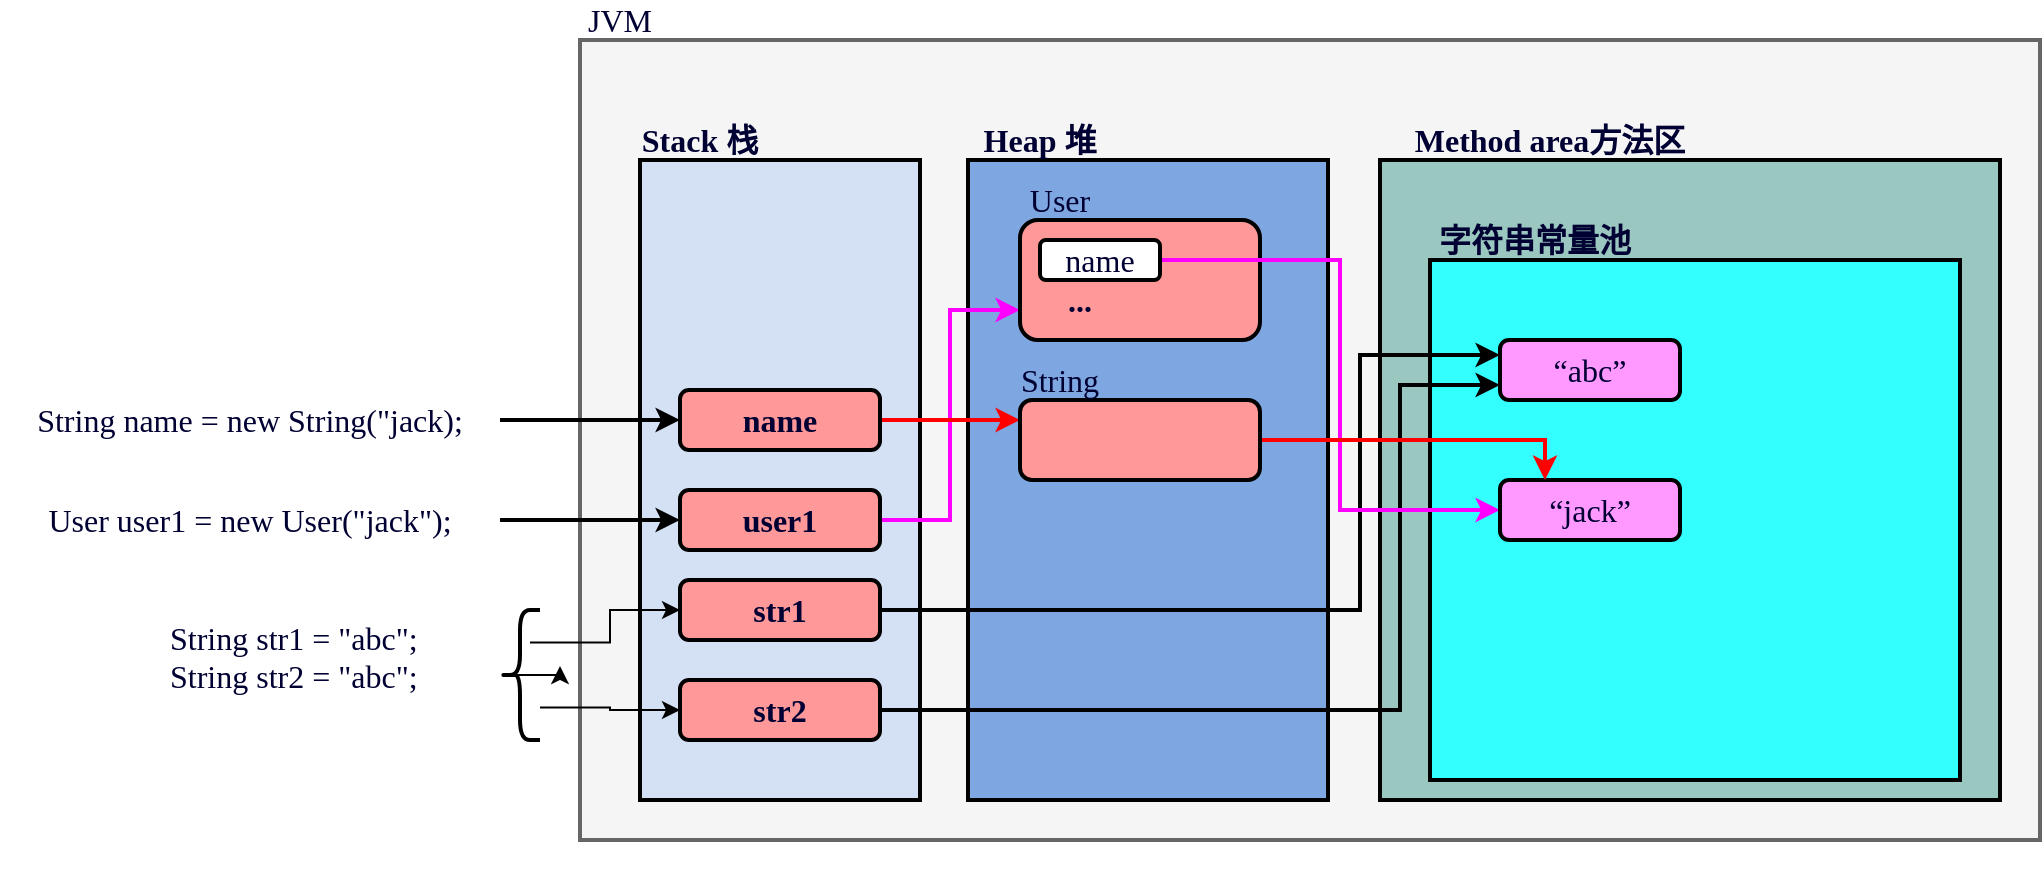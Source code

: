 <mxfile version="14.6.13" type="github"><diagram id="k2z_qx-sg7gXgEqkzFS2" name="第 1 页"><mxGraphModel dx="1695" dy="450" grid="1" gridSize="10" guides="1" tooltips="1" connect="1" arrows="1" fold="1" page="1" pageScale="1" pageWidth="827" pageHeight="1169" math="0" shadow="0"><root><mxCell id="0"/><mxCell id="1" parent="0"/><mxCell id="tdmtr92tu0yut1a1o9f1-2" value="" style="rounded=0;whiteSpace=wrap;html=1;fillColor=#f5f5f5;strokeColor=#666666;fontColor=#333333;strokeWidth=2;" vertex="1" parent="1"><mxGeometry x="40" y="170" width="730" height="400" as="geometry"/></mxCell><mxCell id="tdmtr92tu0yut1a1o9f1-3" value="" style="rounded=0;whiteSpace=wrap;html=1;strokeWidth=2;fillColor=#D4E1F5;" vertex="1" parent="1"><mxGeometry x="70" y="230" width="140" height="320" as="geometry"/></mxCell><mxCell id="tdmtr92tu0yut1a1o9f1-4" value="" style="rounded=0;whiteSpace=wrap;html=1;strokeWidth=2;fillColor=#9AC7BF;" vertex="1" parent="1"><mxGeometry x="440" y="230" width="310" height="320" as="geometry"/></mxCell><mxCell id="tdmtr92tu0yut1a1o9f1-5" value="" style="rounded=0;whiteSpace=wrap;html=1;strokeWidth=2;fillColor=#7EA6E0;" vertex="1" parent="1"><mxGeometry x="234" y="230" width="180" height="320" as="geometry"/></mxCell><mxCell id="tdmtr92tu0yut1a1o9f1-6" value="&lt;b&gt;Stack 栈&lt;/b&gt;" style="text;html=1;strokeColor=none;fillColor=none;align=center;verticalAlign=middle;whiteSpace=wrap;rounded=0;fontFamily=Comic Sans MS;fontSize=16;fontColor=#000033;" vertex="1" parent="1"><mxGeometry x="50" y="210" width="100" height="20" as="geometry"/></mxCell><mxCell id="tdmtr92tu0yut1a1o9f1-7" value="&lt;b&gt;Heap 堆&lt;/b&gt;" style="text;html=1;strokeColor=none;fillColor=none;align=center;verticalAlign=middle;whiteSpace=wrap;rounded=0;fontFamily=Comic Sans MS;fontSize=16;fontColor=#000033;" vertex="1" parent="1"><mxGeometry x="220" y="210" width="100" height="20" as="geometry"/></mxCell><mxCell id="tdmtr92tu0yut1a1o9f1-8" value="&lt;b&gt;Method area方法区&lt;/b&gt;" style="text;html=1;strokeColor=none;fillColor=none;align=center;verticalAlign=middle;whiteSpace=wrap;rounded=0;fontFamily=Comic Sans MS;fontSize=16;fontColor=#000033;" vertex="1" parent="1"><mxGeometry x="430" y="210" width="190" height="20" as="geometry"/></mxCell><mxCell id="tdmtr92tu0yut1a1o9f1-10" value="" style="rounded=0;whiteSpace=wrap;html=1;fontFamily=Comic Sans MS;fontSize=16;fontColor=#000033;fillColor=#33FFFF;gradientColor=none;perimeterSpacing=0;sketch=0;shadow=0;glass=0;strokeWidth=2;" vertex="1" parent="1"><mxGeometry x="465" y="280" width="265" height="260" as="geometry"/></mxCell><mxCell id="tdmtr92tu0yut1a1o9f1-11" value="字符串常量池" style="text;html=1;strokeColor=none;fillColor=none;align=center;verticalAlign=middle;whiteSpace=wrap;rounded=0;shadow=0;glass=0;sketch=0;fontFamily=Comic Sans MS;fontSize=16;fontColor=#000033;fontStyle=1" vertex="1" parent="1"><mxGeometry x="465" y="260" width="105" height="20" as="geometry"/></mxCell><mxCell id="tdmtr92tu0yut1a1o9f1-14" style="edgeStyle=orthogonalEdgeStyle;rounded=0;orthogonalLoop=1;jettySize=auto;html=1;exitX=1;exitY=0.5;exitDx=0;exitDy=0;entryX=0;entryY=0.25;entryDx=0;entryDy=0;fontFamily=Comic Sans MS;fontSize=16;fontColor=#000033;strokeWidth=2;" edge="1" parent="1" source="tdmtr92tu0yut1a1o9f1-12" target="tdmtr92tu0yut1a1o9f1-13"><mxGeometry relative="1" as="geometry"><Array as="points"><mxPoint x="430" y="455"/><mxPoint x="430" y="328"/></Array></mxGeometry></mxCell><mxCell id="tdmtr92tu0yut1a1o9f1-12" value="&lt;span&gt;str1&lt;/span&gt;" style="rounded=1;whiteSpace=wrap;html=1;shadow=0;glass=0;sketch=0;fontFamily=Comic Sans MS;fontSize=16;fontColor=#000033;strokeWidth=2;fillColor=#FF9999;gradientColor=none;fontStyle=1" vertex="1" parent="1"><mxGeometry x="90" y="440" width="100" height="30" as="geometry"/></mxCell><mxCell id="tdmtr92tu0yut1a1o9f1-13" value="“abc”" style="rounded=1;whiteSpace=wrap;html=1;shadow=0;glass=0;sketch=0;fontFamily=Comic Sans MS;fontSize=16;fontColor=#000033;strokeWidth=2;fillColor=#FF99FF;" vertex="1" parent="1"><mxGeometry x="500" y="320" width="90" height="30" as="geometry"/></mxCell><mxCell id="tdmtr92tu0yut1a1o9f1-16" style="edgeStyle=orthogonalEdgeStyle;rounded=0;orthogonalLoop=1;jettySize=auto;html=1;entryX=0;entryY=0.75;entryDx=0;entryDy=0;fontFamily=Comic Sans MS;fontSize=16;fontColor=#000033;strokeWidth=2;" edge="1" parent="1" source="tdmtr92tu0yut1a1o9f1-15" target="tdmtr92tu0yut1a1o9f1-13"><mxGeometry relative="1" as="geometry"><Array as="points"><mxPoint x="450" y="505"/><mxPoint x="450" y="343"/></Array></mxGeometry></mxCell><mxCell id="tdmtr92tu0yut1a1o9f1-15" value="&lt;span&gt;str2&lt;/span&gt;" style="rounded=1;whiteSpace=wrap;html=1;shadow=0;glass=0;sketch=0;fontFamily=Comic Sans MS;fontSize=16;fontColor=#000033;strokeWidth=2;fillColor=#FF9999;gradientColor=none;fontStyle=1" vertex="1" parent="1"><mxGeometry x="90" y="490" width="100" height="30" as="geometry"/></mxCell><mxCell id="tdmtr92tu0yut1a1o9f1-19" style="edgeStyle=orthogonalEdgeStyle;rounded=0;orthogonalLoop=1;jettySize=auto;html=1;exitX=0.1;exitY=0.5;exitDx=0;exitDy=0;exitPerimeter=0;fontFamily=Comic Sans MS;fontSize=16;fontColor=#000033;" edge="1" parent="1" source="tdmtr92tu0yut1a1o9f1-17"><mxGeometry relative="1" as="geometry"><mxPoint x="30" y="483" as="targetPoint"/></mxGeometry></mxCell><mxCell id="tdmtr92tu0yut1a1o9f1-23" style="edgeStyle=orthogonalEdgeStyle;rounded=0;orthogonalLoop=1;jettySize=auto;html=1;exitX=1;exitY=0.75;exitDx=0;exitDy=0;entryX=0;entryY=0.5;entryDx=0;entryDy=0;fontFamily=Comic Sans MS;fontSize=16;fontColor=#000033;" edge="1" parent="1" source="tdmtr92tu0yut1a1o9f1-17" target="tdmtr92tu0yut1a1o9f1-15"><mxGeometry relative="1" as="geometry"/></mxCell><mxCell id="tdmtr92tu0yut1a1o9f1-24" style="edgeStyle=orthogonalEdgeStyle;rounded=0;orthogonalLoop=1;jettySize=auto;html=1;exitX=0.75;exitY=0.25;exitDx=0;exitDy=0;exitPerimeter=0;entryX=0;entryY=0.5;entryDx=0;entryDy=0;fontFamily=Comic Sans MS;fontSize=16;fontColor=#000033;entryPerimeter=0;" edge="1" parent="1" source="tdmtr92tu0yut1a1o9f1-17" target="tdmtr92tu0yut1a1o9f1-12"><mxGeometry relative="1" as="geometry"/></mxCell><mxCell id="tdmtr92tu0yut1a1o9f1-17" value="" style="shape=curlyBracket;whiteSpace=wrap;html=1;rounded=1;shadow=0;glass=0;sketch=0;fontFamily=Comic Sans MS;fontSize=16;fontColor=#000033;strokeWidth=2;fillColor=#FF9999;" vertex="1" parent="1"><mxGeometry y="455" width="20" height="65" as="geometry"/></mxCell><mxCell id="tdmtr92tu0yut1a1o9f1-25" value="String str1 = &quot;abc&quot;;&lt;br&gt;String str2 = &quot;abc&quot;;" style="text;html=1;strokeColor=none;fillColor=none;spacing=5;spacingTop=-20;whiteSpace=wrap;overflow=hidden;rounded=0;shadow=0;glass=0;sketch=0;fontFamily=Comic Sans MS;fontSize=16;fontColor=#000033;" vertex="1" parent="1"><mxGeometry x="-170" y="470" width="190" height="120" as="geometry"/></mxCell><mxCell id="tdmtr92tu0yut1a1o9f1-37" style="edgeStyle=orthogonalEdgeStyle;rounded=0;orthogonalLoop=1;jettySize=auto;html=1;exitX=1;exitY=0.5;exitDx=0;exitDy=0;entryX=0;entryY=0.75;entryDx=0;entryDy=0;fontFamily=Comic Sans MS;fontSize=16;fontColor=#000033;strokeWidth=2;strokeColor=#FF00FF;" edge="1" parent="1" source="tdmtr92tu0yut1a1o9f1-27" target="tdmtr92tu0yut1a1o9f1-28"><mxGeometry relative="1" as="geometry"/></mxCell><mxCell id="tdmtr92tu0yut1a1o9f1-27" value="&lt;span&gt;user1&lt;/span&gt;" style="rounded=1;whiteSpace=wrap;html=1;shadow=0;glass=0;sketch=0;fontFamily=Comic Sans MS;fontSize=16;fontColor=#000033;strokeWidth=2;fillColor=#FF9999;gradientColor=none;fontStyle=1" vertex="1" parent="1"><mxGeometry x="90" y="395" width="100" height="30" as="geometry"/></mxCell><mxCell id="tdmtr92tu0yut1a1o9f1-28" value="" style="rounded=1;whiteSpace=wrap;html=1;shadow=0;glass=0;sketch=0;fontFamily=Comic Sans MS;fontSize=16;fontColor=#000033;strokeWidth=2;fillColor=#FF9999;" vertex="1" parent="1"><mxGeometry x="260" y="260" width="120" height="60" as="geometry"/></mxCell><mxCell id="tdmtr92tu0yut1a1o9f1-29" value="User" style="text;html=1;strokeColor=none;fillColor=none;align=center;verticalAlign=middle;whiteSpace=wrap;rounded=0;shadow=0;glass=0;sketch=0;fontFamily=Comic Sans MS;fontSize=16;fontColor=#000033;" vertex="1" parent="1"><mxGeometry x="260" y="240" width="40" height="20" as="geometry"/></mxCell><mxCell id="tdmtr92tu0yut1a1o9f1-35" style="edgeStyle=orthogonalEdgeStyle;rounded=0;orthogonalLoop=1;jettySize=auto;html=1;exitX=1;exitY=0.5;exitDx=0;exitDy=0;entryX=0;entryY=0.5;entryDx=0;entryDy=0;fontFamily=Comic Sans MS;fontSize=16;fontColor=#000033;strokeWidth=2;strokeColor=#FF00FF;" edge="1" parent="1" source="tdmtr92tu0yut1a1o9f1-31" target="tdmtr92tu0yut1a1o9f1-34"><mxGeometry relative="1" as="geometry"><Array as="points"><mxPoint x="420" y="280"/><mxPoint x="420" y="405"/></Array></mxGeometry></mxCell><mxCell id="tdmtr92tu0yut1a1o9f1-31" value="name" style="rounded=1;whiteSpace=wrap;html=1;shadow=0;glass=0;sketch=0;fontFamily=Comic Sans MS;fontSize=16;fontColor=#000033;strokeWidth=2;fillColor=#FFFFFF;" vertex="1" parent="1"><mxGeometry x="270" y="270" width="60" height="20" as="geometry"/></mxCell><mxCell id="tdmtr92tu0yut1a1o9f1-34" value="“jack”" style="rounded=1;whiteSpace=wrap;html=1;shadow=0;glass=0;sketch=0;fontFamily=Comic Sans MS;fontSize=16;fontColor=#000033;strokeWidth=2;fillColor=#FF99FF;" vertex="1" parent="1"><mxGeometry x="500" y="390" width="90" height="30" as="geometry"/></mxCell><mxCell id="tdmtr92tu0yut1a1o9f1-36" value="&lt;b&gt;...&lt;/b&gt;" style="text;html=1;strokeColor=none;fillColor=none;align=center;verticalAlign=middle;whiteSpace=wrap;rounded=0;shadow=0;glass=0;sketch=0;fontFamily=Comic Sans MS;fontSize=16;fontColor=#000033;" vertex="1" parent="1"><mxGeometry x="270" y="290" width="40" height="20" as="geometry"/></mxCell><mxCell id="tdmtr92tu0yut1a1o9f1-40" style="edgeStyle=orthogonalEdgeStyle;rounded=0;orthogonalLoop=1;jettySize=auto;html=1;exitX=1;exitY=0.5;exitDx=0;exitDy=0;entryX=0;entryY=0.5;entryDx=0;entryDy=0;fontFamily=Comic Sans MS;fontSize=16;fontColor=#000033;strokeWidth=2;" edge="1" parent="1" source="tdmtr92tu0yut1a1o9f1-38" target="tdmtr92tu0yut1a1o9f1-27"><mxGeometry relative="1" as="geometry"/></mxCell><mxCell id="tdmtr92tu0yut1a1o9f1-38" value="User user1 = new User(&quot;jack&quot;);" style="text;html=1;strokeColor=none;fillColor=none;align=center;verticalAlign=middle;whiteSpace=wrap;rounded=0;shadow=0;glass=0;sketch=0;fontFamily=Comic Sans MS;fontSize=16;fontColor=#000033;" vertex="1" parent="1"><mxGeometry x="-250" y="400" width="250" height="20" as="geometry"/></mxCell><mxCell id="tdmtr92tu0yut1a1o9f1-49" style="edgeStyle=orthogonalEdgeStyle;rounded=0;orthogonalLoop=1;jettySize=auto;html=1;exitX=1;exitY=0.5;exitDx=0;exitDy=0;entryX=0;entryY=0.5;entryDx=0;entryDy=0;fontFamily=Comic Sans MS;fontSize=16;fontColor=#000033;strokeWidth=2;" edge="1" parent="1" source="tdmtr92tu0yut1a1o9f1-41" target="tdmtr92tu0yut1a1o9f1-42"><mxGeometry relative="1" as="geometry"/></mxCell><mxCell id="tdmtr92tu0yut1a1o9f1-41" value="String name = new String(&quot;jack);" style="text;html=1;strokeColor=none;fillColor=none;align=center;verticalAlign=middle;whiteSpace=wrap;rounded=0;shadow=0;glass=0;sketch=0;fontFamily=Comic Sans MS;fontSize=16;fontColor=#000033;" vertex="1" parent="1"><mxGeometry x="-250" y="350" width="250" height="20" as="geometry"/></mxCell><mxCell id="tdmtr92tu0yut1a1o9f1-48" style="edgeStyle=orthogonalEdgeStyle;rounded=0;orthogonalLoop=1;jettySize=auto;html=1;exitX=1;exitY=0.5;exitDx=0;exitDy=0;entryX=0;entryY=0.25;entryDx=0;entryDy=0;fontFamily=Comic Sans MS;fontSize=16;fontColor=#000033;strokeWidth=2;fillColor=#FF0000;strokeColor=#FF0000;" edge="1" parent="1" source="tdmtr92tu0yut1a1o9f1-42" target="tdmtr92tu0yut1a1o9f1-43"><mxGeometry relative="1" as="geometry"/></mxCell><mxCell id="tdmtr92tu0yut1a1o9f1-42" value="&lt;span&gt;name&lt;/span&gt;" style="rounded=1;whiteSpace=wrap;html=1;shadow=0;glass=0;sketch=0;fontFamily=Comic Sans MS;fontSize=16;fontColor=#000033;strokeWidth=2;fillColor=#FF9999;gradientColor=none;fontStyle=1" vertex="1" parent="1"><mxGeometry x="90" y="345" width="100" height="30" as="geometry"/></mxCell><mxCell id="tdmtr92tu0yut1a1o9f1-47" style="edgeStyle=orthogonalEdgeStyle;rounded=0;orthogonalLoop=1;jettySize=auto;html=1;exitX=1;exitY=0.5;exitDx=0;exitDy=0;entryX=0.25;entryY=0;entryDx=0;entryDy=0;fontFamily=Comic Sans MS;fontSize=16;fontColor=#000033;strokeWidth=2;strokeColor=#FF0000;" edge="1" parent="1" source="tdmtr92tu0yut1a1o9f1-43" target="tdmtr92tu0yut1a1o9f1-34"><mxGeometry relative="1" as="geometry"/></mxCell><mxCell id="tdmtr92tu0yut1a1o9f1-43" value="" style="rounded=1;whiteSpace=wrap;html=1;shadow=0;glass=0;sketch=0;fontFamily=Comic Sans MS;fontSize=16;fontColor=#000033;strokeWidth=2;fillColor=#FF9999;" vertex="1" parent="1"><mxGeometry x="260" y="350" width="120" height="40" as="geometry"/></mxCell><mxCell id="tdmtr92tu0yut1a1o9f1-44" value="String" style="text;html=1;strokeColor=none;fillColor=none;align=center;verticalAlign=middle;whiteSpace=wrap;rounded=0;shadow=0;glass=0;sketch=0;fontFamily=Comic Sans MS;fontSize=16;fontColor=#000033;" vertex="1" parent="1"><mxGeometry x="260" y="330" width="40" height="20" as="geometry"/></mxCell><mxCell id="tdmtr92tu0yut1a1o9f1-50" value="JVM" style="text;html=1;strokeColor=none;fillColor=none;align=center;verticalAlign=middle;whiteSpace=wrap;rounded=0;shadow=0;glass=0;sketch=0;fontFamily=Comic Sans MS;fontSize=16;fontColor=#000033;" vertex="1" parent="1"><mxGeometry x="40" y="150" width="40" height="20" as="geometry"/></mxCell></root></mxGraphModel></diagram></mxfile>